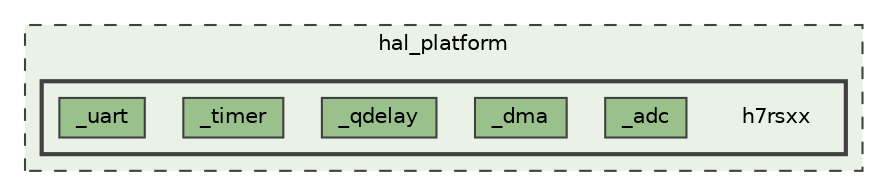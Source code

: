 digraph "hal_platform/h7rsxx"
{
 // INTERACTIVE_SVG=YES
 // LATEX_PDF_SIZE
  bgcolor="transparent";
  edge [fontname=Helvetica,fontsize=10,labelfontname=Helvetica,labelfontsize=10];
  node [fontname=Helvetica,fontsize=10,shape=box,height=0.2,width=0.4];
  compound=true
  subgraph clusterdir_7da9fa3e46f3496e22e0d53e72e5a458 {
    graph [ bgcolor="#eaf2e7", pencolor="grey25", label="hal_platform", fontname=Helvetica,fontsize=10 style="filled,dashed", URL="dir_7da9fa3e46f3496e22e0d53e72e5a458.html",tooltip=""]
  subgraph clusterdir_ecba37078b2646ad8615f0f92eab48bb {
    graph [ bgcolor="#eaf2e7", pencolor="grey25", label="", fontname=Helvetica,fontsize=10 style="filled,bold", URL="dir_ecba37078b2646ad8615f0f92eab48bb.html",tooltip=""]
    dir_ecba37078b2646ad8615f0f92eab48bb [shape=plaintext, label="h7rsxx"];
  dir_c86749a12d0b5f37729118ac0376c51e [label="_adc", fillcolor="#9ac18c", color="grey25", style="filled", URL="dir_c86749a12d0b5f37729118ac0376c51e.html",tooltip=""];
  dir_d15f750d2e50aa73cfdc2e6249ca3932 [label="_dma", fillcolor="#9ac18c", color="grey25", style="filled", URL="dir_d15f750d2e50aa73cfdc2e6249ca3932.html",tooltip=""];
  dir_2141dbf5a847c4fa8c1adf66339706fd [label="_qdelay", fillcolor="#9ac18c", color="grey25", style="filled", URL="dir_2141dbf5a847c4fa8c1adf66339706fd.html",tooltip=""];
  dir_132285723b339faa95cf45e494bfa166 [label="_timer", fillcolor="#9ac18c", color="grey25", style="filled", URL="dir_132285723b339faa95cf45e494bfa166.html",tooltip=""];
  dir_b778205a90b9dd96ba067acdbbc1e43b [label="_uart", fillcolor="#9ac18c", color="grey25", style="filled", URL="dir_b778205a90b9dd96ba067acdbbc1e43b.html",tooltip=""];
  }
  }
}
